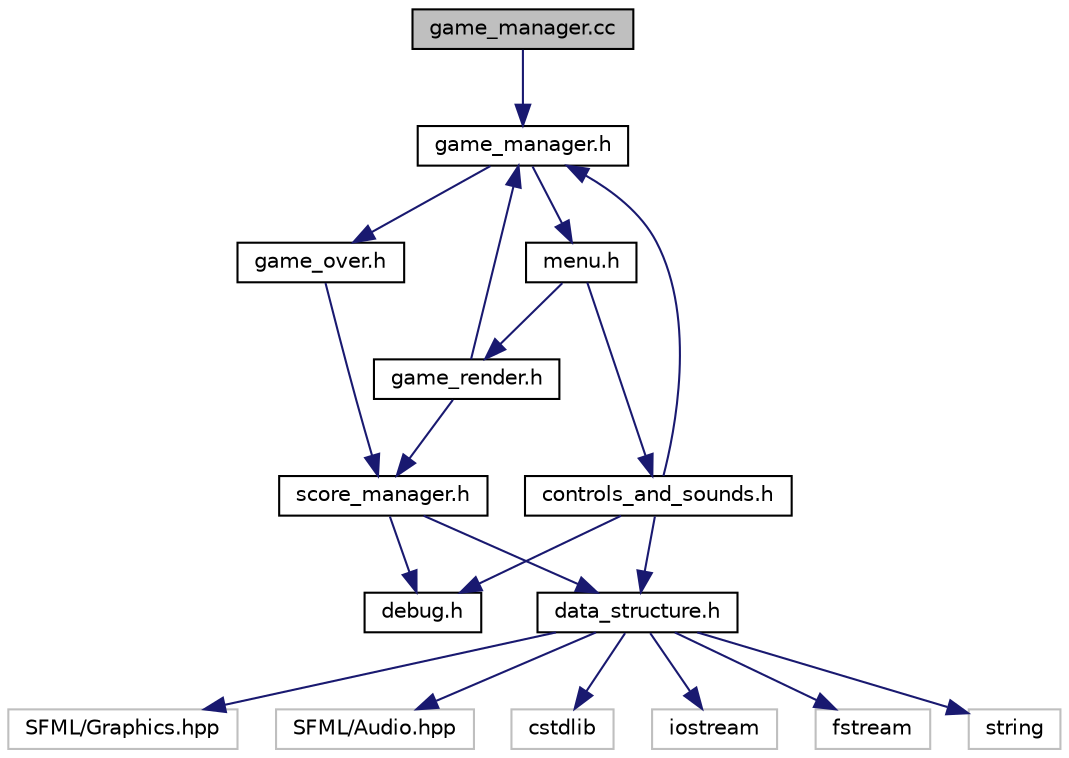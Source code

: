 digraph "game_manager.cc"
{
  edge [fontname="Helvetica",fontsize="10",labelfontname="Helvetica",labelfontsize="10"];
  node [fontname="Helvetica",fontsize="10",shape=record];
  Node1 [label="game_manager.cc",height=0.2,width=0.4,color="black", fillcolor="grey75", style="filled", fontcolor="black"];
  Node1 -> Node2 [color="midnightblue",fontsize="10",style="solid",fontname="Helvetica"];
  Node2 [label="game_manager.h",height=0.2,width=0.4,color="black", fillcolor="white", style="filled",URL="$game__manager_8h.html",tooltip="declarations of variables and functions of game_manager file. "];
  Node2 -> Node3 [color="midnightblue",fontsize="10",style="solid",fontname="Helvetica"];
  Node3 [label="menu.h",height=0.2,width=0.4,color="black", fillcolor="white", style="filled",URL="$menu_8h.html",tooltip="declarations of variables and functions of menu file. "];
  Node3 -> Node4 [color="midnightblue",fontsize="10",style="solid",fontname="Helvetica"];
  Node4 [label="game_render.h",height=0.2,width=0.4,color="black", fillcolor="white", style="filled",URL="$game__render_8h.html",tooltip="declarations of variables and functions of game_render file. "];
  Node4 -> Node2 [color="midnightblue",fontsize="10",style="solid",fontname="Helvetica"];
  Node4 -> Node5 [color="midnightblue",fontsize="10",style="solid",fontname="Helvetica"];
  Node5 [label="score_manager.h",height=0.2,width=0.4,color="black", fillcolor="white", style="filled",URL="$score__manager_8h.html",tooltip="declarations of variables and functions of score_manager file. "];
  Node5 -> Node6 [color="midnightblue",fontsize="10",style="solid",fontname="Helvetica"];
  Node6 [label="debug.h",height=0.2,width=0.4,color="black", fillcolor="white", style="filled",URL="$debug_8h.html",tooltip="this file allows a simple method of tracing. "];
  Node5 -> Node7 [color="midnightblue",fontsize="10",style="solid",fontname="Helvetica"];
  Node7 [label="data_structure.h",height=0.2,width=0.4,color="black", fillcolor="white", style="filled",URL="$data__structure_8h.html",tooltip="this file charges the SFML library and sets the variables shared from the other files because some fu..."];
  Node7 -> Node8 [color="midnightblue",fontsize="10",style="solid",fontname="Helvetica"];
  Node8 [label="SFML/Graphics.hpp",height=0.2,width=0.4,color="grey75", fillcolor="white", style="filled"];
  Node7 -> Node9 [color="midnightblue",fontsize="10",style="solid",fontname="Helvetica"];
  Node9 [label="SFML/Audio.hpp",height=0.2,width=0.4,color="grey75", fillcolor="white", style="filled"];
  Node7 -> Node10 [color="midnightblue",fontsize="10",style="solid",fontname="Helvetica"];
  Node10 [label="cstdlib",height=0.2,width=0.4,color="grey75", fillcolor="white", style="filled"];
  Node7 -> Node11 [color="midnightblue",fontsize="10",style="solid",fontname="Helvetica"];
  Node11 [label="iostream",height=0.2,width=0.4,color="grey75", fillcolor="white", style="filled"];
  Node7 -> Node12 [color="midnightblue",fontsize="10",style="solid",fontname="Helvetica"];
  Node12 [label="fstream",height=0.2,width=0.4,color="grey75", fillcolor="white", style="filled"];
  Node7 -> Node13 [color="midnightblue",fontsize="10",style="solid",fontname="Helvetica"];
  Node13 [label="string",height=0.2,width=0.4,color="grey75", fillcolor="white", style="filled"];
  Node3 -> Node14 [color="midnightblue",fontsize="10",style="solid",fontname="Helvetica"];
  Node14 [label="controls_and_sounds.h",height=0.2,width=0.4,color="black", fillcolor="white", style="filled",URL="$controls__and__sounds_8h.html",tooltip="declarations of variables and functions of controls_and_sounds file. "];
  Node14 -> Node6 [color="midnightblue",fontsize="10",style="solid",fontname="Helvetica"];
  Node14 -> Node7 [color="midnightblue",fontsize="10",style="solid",fontname="Helvetica"];
  Node14 -> Node2 [color="midnightblue",fontsize="10",style="solid",fontname="Helvetica"];
  Node2 -> Node15 [color="midnightblue",fontsize="10",style="solid",fontname="Helvetica"];
  Node15 [label="game_over.h",height=0.2,width=0.4,color="black", fillcolor="white", style="filled",URL="$game__over_8h.html",tooltip="declarations of variables and functions of game_over file. "];
  Node15 -> Node5 [color="midnightblue",fontsize="10",style="solid",fontname="Helvetica"];
}
